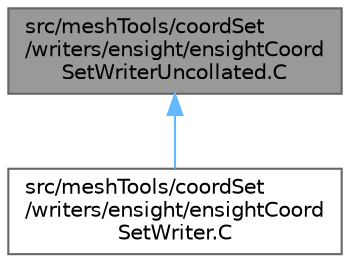 digraph "src/meshTools/coordSet/writers/ensight/ensightCoordSetWriterUncollated.C"
{
 // LATEX_PDF_SIZE
  bgcolor="transparent";
  edge [fontname=Helvetica,fontsize=10,labelfontname=Helvetica,labelfontsize=10];
  node [fontname=Helvetica,fontsize=10,shape=box,height=0.2,width=0.4];
  Node1 [id="Node000001",label="src/meshTools/coordSet\l/writers/ensight/ensightCoord\lSetWriterUncollated.C",height=0.2,width=0.4,color="gray40", fillcolor="grey60", style="filled", fontcolor="black",tooltip=" "];
  Node1 -> Node2 [id="edge1_Node000001_Node000002",dir="back",color="steelblue1",style="solid",tooltip=" "];
  Node2 [id="Node000002",label="src/meshTools/coordSet\l/writers/ensight/ensightCoord\lSetWriter.C",height=0.2,width=0.4,color="grey40", fillcolor="white", style="filled",URL="$ensightCoordSetWriter_8C.html",tooltip=" "];
}

